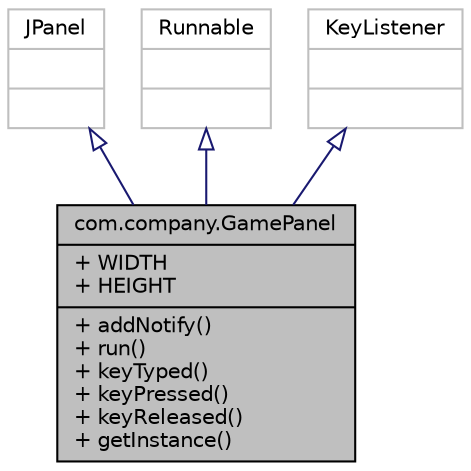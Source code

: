 digraph "com.company.GamePanel"
{
 // LATEX_PDF_SIZE
  edge [fontname="Helvetica",fontsize="10",labelfontname="Helvetica",labelfontsize="10"];
  node [fontname="Helvetica",fontsize="10",shape=record];
  Node1 [label="{com.company.GamePanel\n|+ WIDTH\l+ HEIGHT\l|+ addNotify()\l+ run()\l+ keyTyped()\l+ keyPressed()\l+ keyReleased()\l+ getInstance()\l}",height=0.2,width=0.4,color="black", fillcolor="grey75", style="filled", fontcolor="black",tooltip="Reprezinta continutul intregului joc si parametrii ferestrei."];
  Node2 -> Node1 [dir="back",color="midnightblue",fontsize="10",style="solid",arrowtail="onormal",fontname="Helvetica"];
  Node2 [label="{JPanel\n||}",height=0.2,width=0.4,color="grey75", fillcolor="white", style="filled",tooltip=" "];
  Node3 -> Node1 [dir="back",color="midnightblue",fontsize="10",style="solid",arrowtail="onormal",fontname="Helvetica"];
  Node3 [label="{Runnable\n||}",height=0.2,width=0.4,color="grey75", fillcolor="white", style="filled",tooltip=" "];
  Node4 -> Node1 [dir="back",color="midnightblue",fontsize="10",style="solid",arrowtail="onormal",fontname="Helvetica"];
  Node4 [label="{KeyListener\n||}",height=0.2,width=0.4,color="grey75", fillcolor="white", style="filled",tooltip=" "];
}

